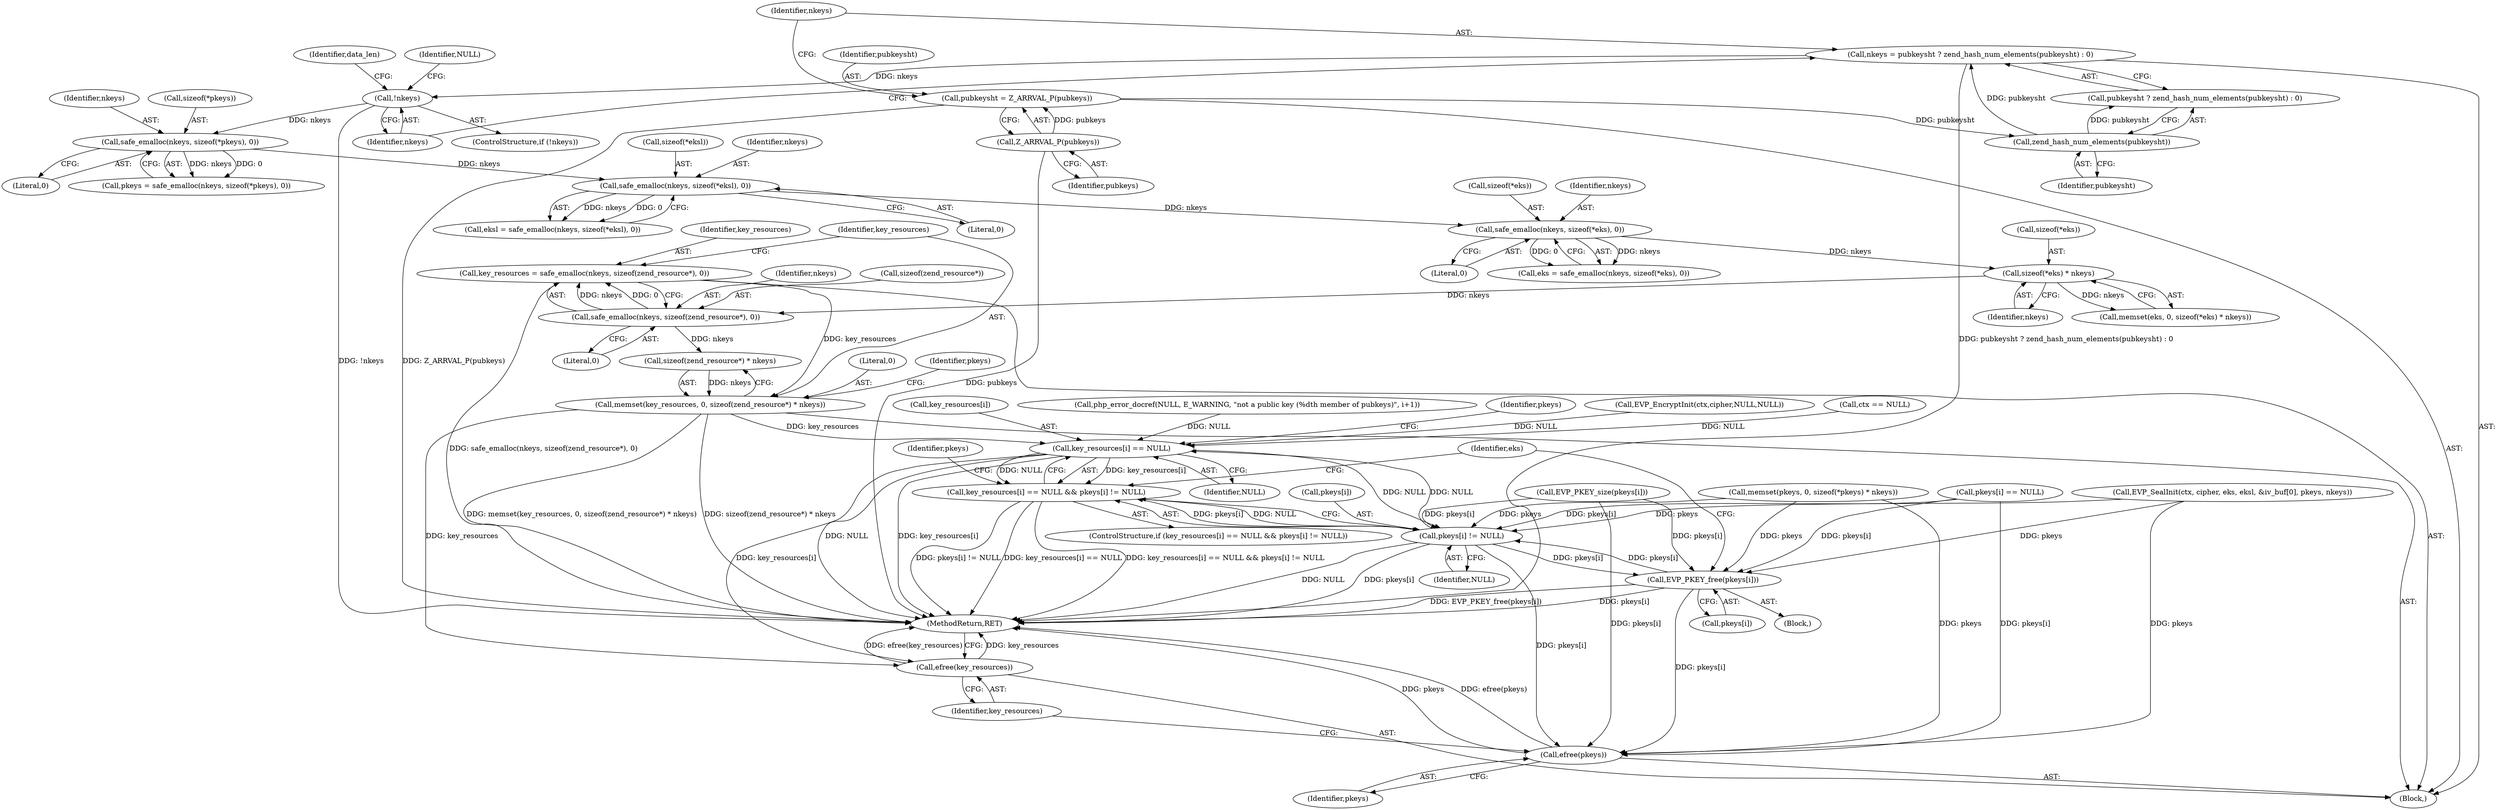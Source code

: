 digraph "0_php_73cabfedf519298e1a11192699f44d53c529315e@API" {
"1000258" [label="(Call,key_resources = safe_emalloc(nkeys, sizeof(zend_resource*), 0))"];
"1000260" [label="(Call,safe_emalloc(nkeys, sizeof(zend_resource*), 0))"];
"1000253" [label="(Call,sizeof(*eks) * nkeys)"];
"1000244" [label="(Call,safe_emalloc(nkeys, sizeof(*eks), 0))"];
"1000236" [label="(Call,safe_emalloc(nkeys, sizeof(*eksl), 0))"];
"1000228" [label="(Call,safe_emalloc(nkeys, sizeof(*pkeys), 0))"];
"1000177" [label="(Call,!nkeys)"];
"1000169" [label="(Call,nkeys = pubkeysht ? zend_hash_num_elements(pubkeysht) : 0)"];
"1000173" [label="(Call,zend_hash_num_elements(pubkeysht))"];
"1000165" [label="(Call,pubkeysht = Z_ARRVAL_P(pubkeys))"];
"1000167" [label="(Call,Z_ARRVAL_P(pubkeys))"];
"1000265" [label="(Call,memset(key_resources, 0, sizeof(zend_resource*) * nkeys))"];
"1000502" [label="(Call,key_resources[i] == NULL)"];
"1000501" [label="(Call,key_resources[i] == NULL && pkeys[i] != NULL)"];
"1000507" [label="(Call,pkeys[i] != NULL)"];
"1000513" [label="(Call,EVP_PKEY_free(pkeys[i]))"];
"1000530" [label="(Call,efree(pkeys))"];
"1000532" [label="(Call,efree(key_resources))"];
"1000267" [label="(Literal,0)"];
"1000169" [label="(Call,nkeys = pubkeysht ? zend_hash_num_elements(pubkeysht) : 0)"];
"1000507" [label="(Call,pkeys[i] != NULL)"];
"1000246" [label="(Call,sizeof(*eks))"];
"1000174" [label="(Identifier,pubkeysht)"];
"1000186" [label="(Identifier,data_len)"];
"1000503" [label="(Call,key_resources[i])"];
"1000264" [label="(Literal,0)"];
"1000176" [label="(ControlStructure,if (!nkeys))"];
"1000173" [label="(Call,zend_hash_num_elements(pubkeysht))"];
"1000167" [label="(Call,Z_ARRVAL_P(pubkeys))"];
"1000178" [label="(Identifier,nkeys)"];
"1000257" [label="(Identifier,nkeys)"];
"1000515" [label="(Identifier,pkeys)"];
"1000258" [label="(Call,key_resources = safe_emalloc(nkeys, sizeof(zend_resource*), 0))"];
"1000513" [label="(Call,EVP_PKEY_free(pkeys[i]))"];
"1000105" [label="(Block,)"];
"1000233" [label="(Literal,0)"];
"1000262" [label="(Call,sizeof(zend_resource*))"];
"1000506" [label="(Identifier,NULL)"];
"1000512" [label="(Block,)"];
"1000359" [label="(Call,EVP_SealInit(ctx, cipher, eks, eksl, &iv_buf[0], pkeys, nkeys))"];
"1000250" [label="(Call,memset(eks, 0, sizeof(*eks) * nkeys))"];
"1000532" [label="(Call,efree(key_resources))"];
"1000260" [label="(Call,safe_emalloc(nkeys, sizeof(zend_resource*), 0))"];
"1000519" [label="(Identifier,eks)"];
"1000244" [label="(Call,safe_emalloc(nkeys, sizeof(*eks), 0))"];
"1000305" [label="(Call,php_error_docref(NULL, E_WARNING, \"not a public key (%dth member of pubkeys)\", i+1))"];
"1000509" [label="(Identifier,pkeys)"];
"1000508" [label="(Call,pkeys[i])"];
"1000530" [label="(Call,efree(pkeys))"];
"1000229" [label="(Identifier,nkeys)"];
"1000237" [label="(Identifier,nkeys)"];
"1000242" [label="(Call,eks = safe_emalloc(nkeys, sizeof(*eks), 0))"];
"1000166" [label="(Identifier,pubkeysht)"];
"1000245" [label="(Identifier,nkeys)"];
"1000534" [label="(MethodReturn,RET)"];
"1000265" [label="(Call,memset(key_resources, 0, sizeof(zend_resource*) * nkeys))"];
"1000241" [label="(Literal,0)"];
"1000165" [label="(Call,pubkeysht = Z_ARRVAL_P(pubkeys))"];
"1000337" [label="(Call,EVP_EncryptInit(ctx,cipher,NULL,NULL))"];
"1000273" [label="(Identifier,pkeys)"];
"1000531" [label="(Identifier,pkeys)"];
"1000511" [label="(Identifier,NULL)"];
"1000228" [label="(Call,safe_emalloc(nkeys, sizeof(*pkeys), 0))"];
"1000254" [label="(Call,sizeof(*eks))"];
"1000230" [label="(Call,sizeof(*pkeys))"];
"1000170" [label="(Identifier,nkeys)"];
"1000177" [label="(Call,!nkeys)"];
"1000502" [label="(Call,key_resources[i] == NULL)"];
"1000501" [label="(Call,key_resources[i] == NULL && pkeys[i] != NULL)"];
"1000253" [label="(Call,sizeof(*eks) * nkeys)"];
"1000234" [label="(Call,eksl = safe_emalloc(nkeys, sizeof(*eksl), 0))"];
"1000249" [label="(Literal,0)"];
"1000500" [label="(ControlStructure,if (key_resources[i] == NULL && pkeys[i] != NULL))"];
"1000168" [label="(Identifier,pubkeys)"];
"1000333" [label="(Call,ctx == NULL)"];
"1000261" [label="(Identifier,nkeys)"];
"1000533" [label="(Identifier,key_resources)"];
"1000272" [label="(Call,memset(pkeys, 0, sizeof(*pkeys) * nkeys))"];
"1000320" [label="(Call,EVP_PKEY_size(pkeys[i]))"];
"1000181" [label="(Identifier,NULL)"];
"1000514" [label="(Call,pkeys[i])"];
"1000266" [label="(Identifier,key_resources)"];
"1000259" [label="(Identifier,key_resources)"];
"1000299" [label="(Call,pkeys[i] == NULL)"];
"1000268" [label="(Call,sizeof(zend_resource*) * nkeys)"];
"1000238" [label="(Call,sizeof(*eksl))"];
"1000226" [label="(Call,pkeys = safe_emalloc(nkeys, sizeof(*pkeys), 0))"];
"1000171" [label="(Call,pubkeysht ? zend_hash_num_elements(pubkeysht) : 0)"];
"1000236" [label="(Call,safe_emalloc(nkeys, sizeof(*eksl), 0))"];
"1000258" -> "1000105"  [label="AST: "];
"1000258" -> "1000260"  [label="CFG: "];
"1000259" -> "1000258"  [label="AST: "];
"1000260" -> "1000258"  [label="AST: "];
"1000266" -> "1000258"  [label="CFG: "];
"1000258" -> "1000534"  [label="DDG: safe_emalloc(nkeys, sizeof(zend_resource*), 0)"];
"1000260" -> "1000258"  [label="DDG: nkeys"];
"1000260" -> "1000258"  [label="DDG: 0"];
"1000258" -> "1000265"  [label="DDG: key_resources"];
"1000260" -> "1000264"  [label="CFG: "];
"1000261" -> "1000260"  [label="AST: "];
"1000262" -> "1000260"  [label="AST: "];
"1000264" -> "1000260"  [label="AST: "];
"1000253" -> "1000260"  [label="DDG: nkeys"];
"1000260" -> "1000268"  [label="DDG: nkeys"];
"1000253" -> "1000250"  [label="AST: "];
"1000253" -> "1000257"  [label="CFG: "];
"1000254" -> "1000253"  [label="AST: "];
"1000257" -> "1000253"  [label="AST: "];
"1000250" -> "1000253"  [label="CFG: "];
"1000253" -> "1000250"  [label="DDG: nkeys"];
"1000244" -> "1000253"  [label="DDG: nkeys"];
"1000244" -> "1000242"  [label="AST: "];
"1000244" -> "1000249"  [label="CFG: "];
"1000245" -> "1000244"  [label="AST: "];
"1000246" -> "1000244"  [label="AST: "];
"1000249" -> "1000244"  [label="AST: "];
"1000242" -> "1000244"  [label="CFG: "];
"1000244" -> "1000242"  [label="DDG: nkeys"];
"1000244" -> "1000242"  [label="DDG: 0"];
"1000236" -> "1000244"  [label="DDG: nkeys"];
"1000236" -> "1000234"  [label="AST: "];
"1000236" -> "1000241"  [label="CFG: "];
"1000237" -> "1000236"  [label="AST: "];
"1000238" -> "1000236"  [label="AST: "];
"1000241" -> "1000236"  [label="AST: "];
"1000234" -> "1000236"  [label="CFG: "];
"1000236" -> "1000234"  [label="DDG: nkeys"];
"1000236" -> "1000234"  [label="DDG: 0"];
"1000228" -> "1000236"  [label="DDG: nkeys"];
"1000228" -> "1000226"  [label="AST: "];
"1000228" -> "1000233"  [label="CFG: "];
"1000229" -> "1000228"  [label="AST: "];
"1000230" -> "1000228"  [label="AST: "];
"1000233" -> "1000228"  [label="AST: "];
"1000226" -> "1000228"  [label="CFG: "];
"1000228" -> "1000226"  [label="DDG: nkeys"];
"1000228" -> "1000226"  [label="DDG: 0"];
"1000177" -> "1000228"  [label="DDG: nkeys"];
"1000177" -> "1000176"  [label="AST: "];
"1000177" -> "1000178"  [label="CFG: "];
"1000178" -> "1000177"  [label="AST: "];
"1000181" -> "1000177"  [label="CFG: "];
"1000186" -> "1000177"  [label="CFG: "];
"1000177" -> "1000534"  [label="DDG: !nkeys"];
"1000169" -> "1000177"  [label="DDG: nkeys"];
"1000169" -> "1000105"  [label="AST: "];
"1000169" -> "1000171"  [label="CFG: "];
"1000170" -> "1000169"  [label="AST: "];
"1000171" -> "1000169"  [label="AST: "];
"1000178" -> "1000169"  [label="CFG: "];
"1000169" -> "1000534"  [label="DDG: pubkeysht ? zend_hash_num_elements(pubkeysht) : 0"];
"1000173" -> "1000169"  [label="DDG: pubkeysht"];
"1000173" -> "1000171"  [label="AST: "];
"1000173" -> "1000174"  [label="CFG: "];
"1000174" -> "1000173"  [label="AST: "];
"1000171" -> "1000173"  [label="CFG: "];
"1000173" -> "1000171"  [label="DDG: pubkeysht"];
"1000165" -> "1000173"  [label="DDG: pubkeysht"];
"1000165" -> "1000105"  [label="AST: "];
"1000165" -> "1000167"  [label="CFG: "];
"1000166" -> "1000165"  [label="AST: "];
"1000167" -> "1000165"  [label="AST: "];
"1000170" -> "1000165"  [label="CFG: "];
"1000165" -> "1000534"  [label="DDG: Z_ARRVAL_P(pubkeys)"];
"1000167" -> "1000165"  [label="DDG: pubkeys"];
"1000167" -> "1000168"  [label="CFG: "];
"1000168" -> "1000167"  [label="AST: "];
"1000167" -> "1000534"  [label="DDG: pubkeys"];
"1000265" -> "1000105"  [label="AST: "];
"1000265" -> "1000268"  [label="CFG: "];
"1000266" -> "1000265"  [label="AST: "];
"1000267" -> "1000265"  [label="AST: "];
"1000268" -> "1000265"  [label="AST: "];
"1000273" -> "1000265"  [label="CFG: "];
"1000265" -> "1000534"  [label="DDG: memset(key_resources, 0, sizeof(zend_resource*) * nkeys)"];
"1000265" -> "1000534"  [label="DDG: sizeof(zend_resource*) * nkeys"];
"1000268" -> "1000265"  [label="DDG: nkeys"];
"1000265" -> "1000502"  [label="DDG: key_resources"];
"1000265" -> "1000532"  [label="DDG: key_resources"];
"1000502" -> "1000501"  [label="AST: "];
"1000502" -> "1000506"  [label="CFG: "];
"1000503" -> "1000502"  [label="AST: "];
"1000506" -> "1000502"  [label="AST: "];
"1000509" -> "1000502"  [label="CFG: "];
"1000501" -> "1000502"  [label="CFG: "];
"1000502" -> "1000534"  [label="DDG: NULL"];
"1000502" -> "1000534"  [label="DDG: key_resources[i]"];
"1000502" -> "1000501"  [label="DDG: key_resources[i]"];
"1000502" -> "1000501"  [label="DDG: NULL"];
"1000507" -> "1000502"  [label="DDG: NULL"];
"1000305" -> "1000502"  [label="DDG: NULL"];
"1000337" -> "1000502"  [label="DDG: NULL"];
"1000333" -> "1000502"  [label="DDG: NULL"];
"1000502" -> "1000507"  [label="DDG: NULL"];
"1000502" -> "1000532"  [label="DDG: key_resources[i]"];
"1000501" -> "1000500"  [label="AST: "];
"1000501" -> "1000507"  [label="CFG: "];
"1000507" -> "1000501"  [label="AST: "];
"1000515" -> "1000501"  [label="CFG: "];
"1000519" -> "1000501"  [label="CFG: "];
"1000501" -> "1000534"  [label="DDG: pkeys[i] != NULL"];
"1000501" -> "1000534"  [label="DDG: key_resources[i] == NULL"];
"1000501" -> "1000534"  [label="DDG: key_resources[i] == NULL && pkeys[i] != NULL"];
"1000507" -> "1000501"  [label="DDG: pkeys[i]"];
"1000507" -> "1000501"  [label="DDG: NULL"];
"1000507" -> "1000511"  [label="CFG: "];
"1000508" -> "1000507"  [label="AST: "];
"1000511" -> "1000507"  [label="AST: "];
"1000507" -> "1000534"  [label="DDG: NULL"];
"1000507" -> "1000534"  [label="DDG: pkeys[i]"];
"1000513" -> "1000507"  [label="DDG: pkeys[i]"];
"1000359" -> "1000507"  [label="DDG: pkeys"];
"1000299" -> "1000507"  [label="DDG: pkeys[i]"];
"1000272" -> "1000507"  [label="DDG: pkeys"];
"1000320" -> "1000507"  [label="DDG: pkeys[i]"];
"1000507" -> "1000513"  [label="DDG: pkeys[i]"];
"1000507" -> "1000530"  [label="DDG: pkeys[i]"];
"1000513" -> "1000512"  [label="AST: "];
"1000513" -> "1000514"  [label="CFG: "];
"1000514" -> "1000513"  [label="AST: "];
"1000519" -> "1000513"  [label="CFG: "];
"1000513" -> "1000534"  [label="DDG: EVP_PKEY_free(pkeys[i])"];
"1000513" -> "1000534"  [label="DDG: pkeys[i]"];
"1000359" -> "1000513"  [label="DDG: pkeys"];
"1000299" -> "1000513"  [label="DDG: pkeys[i]"];
"1000272" -> "1000513"  [label="DDG: pkeys"];
"1000320" -> "1000513"  [label="DDG: pkeys[i]"];
"1000513" -> "1000530"  [label="DDG: pkeys[i]"];
"1000530" -> "1000105"  [label="AST: "];
"1000530" -> "1000531"  [label="CFG: "];
"1000531" -> "1000530"  [label="AST: "];
"1000533" -> "1000530"  [label="CFG: "];
"1000530" -> "1000534"  [label="DDG: pkeys"];
"1000530" -> "1000534"  [label="DDG: efree(pkeys)"];
"1000359" -> "1000530"  [label="DDG: pkeys"];
"1000299" -> "1000530"  [label="DDG: pkeys[i]"];
"1000272" -> "1000530"  [label="DDG: pkeys"];
"1000320" -> "1000530"  [label="DDG: pkeys[i]"];
"1000532" -> "1000105"  [label="AST: "];
"1000532" -> "1000533"  [label="CFG: "];
"1000533" -> "1000532"  [label="AST: "];
"1000534" -> "1000532"  [label="CFG: "];
"1000532" -> "1000534"  [label="DDG: key_resources"];
"1000532" -> "1000534"  [label="DDG: efree(key_resources)"];
}
